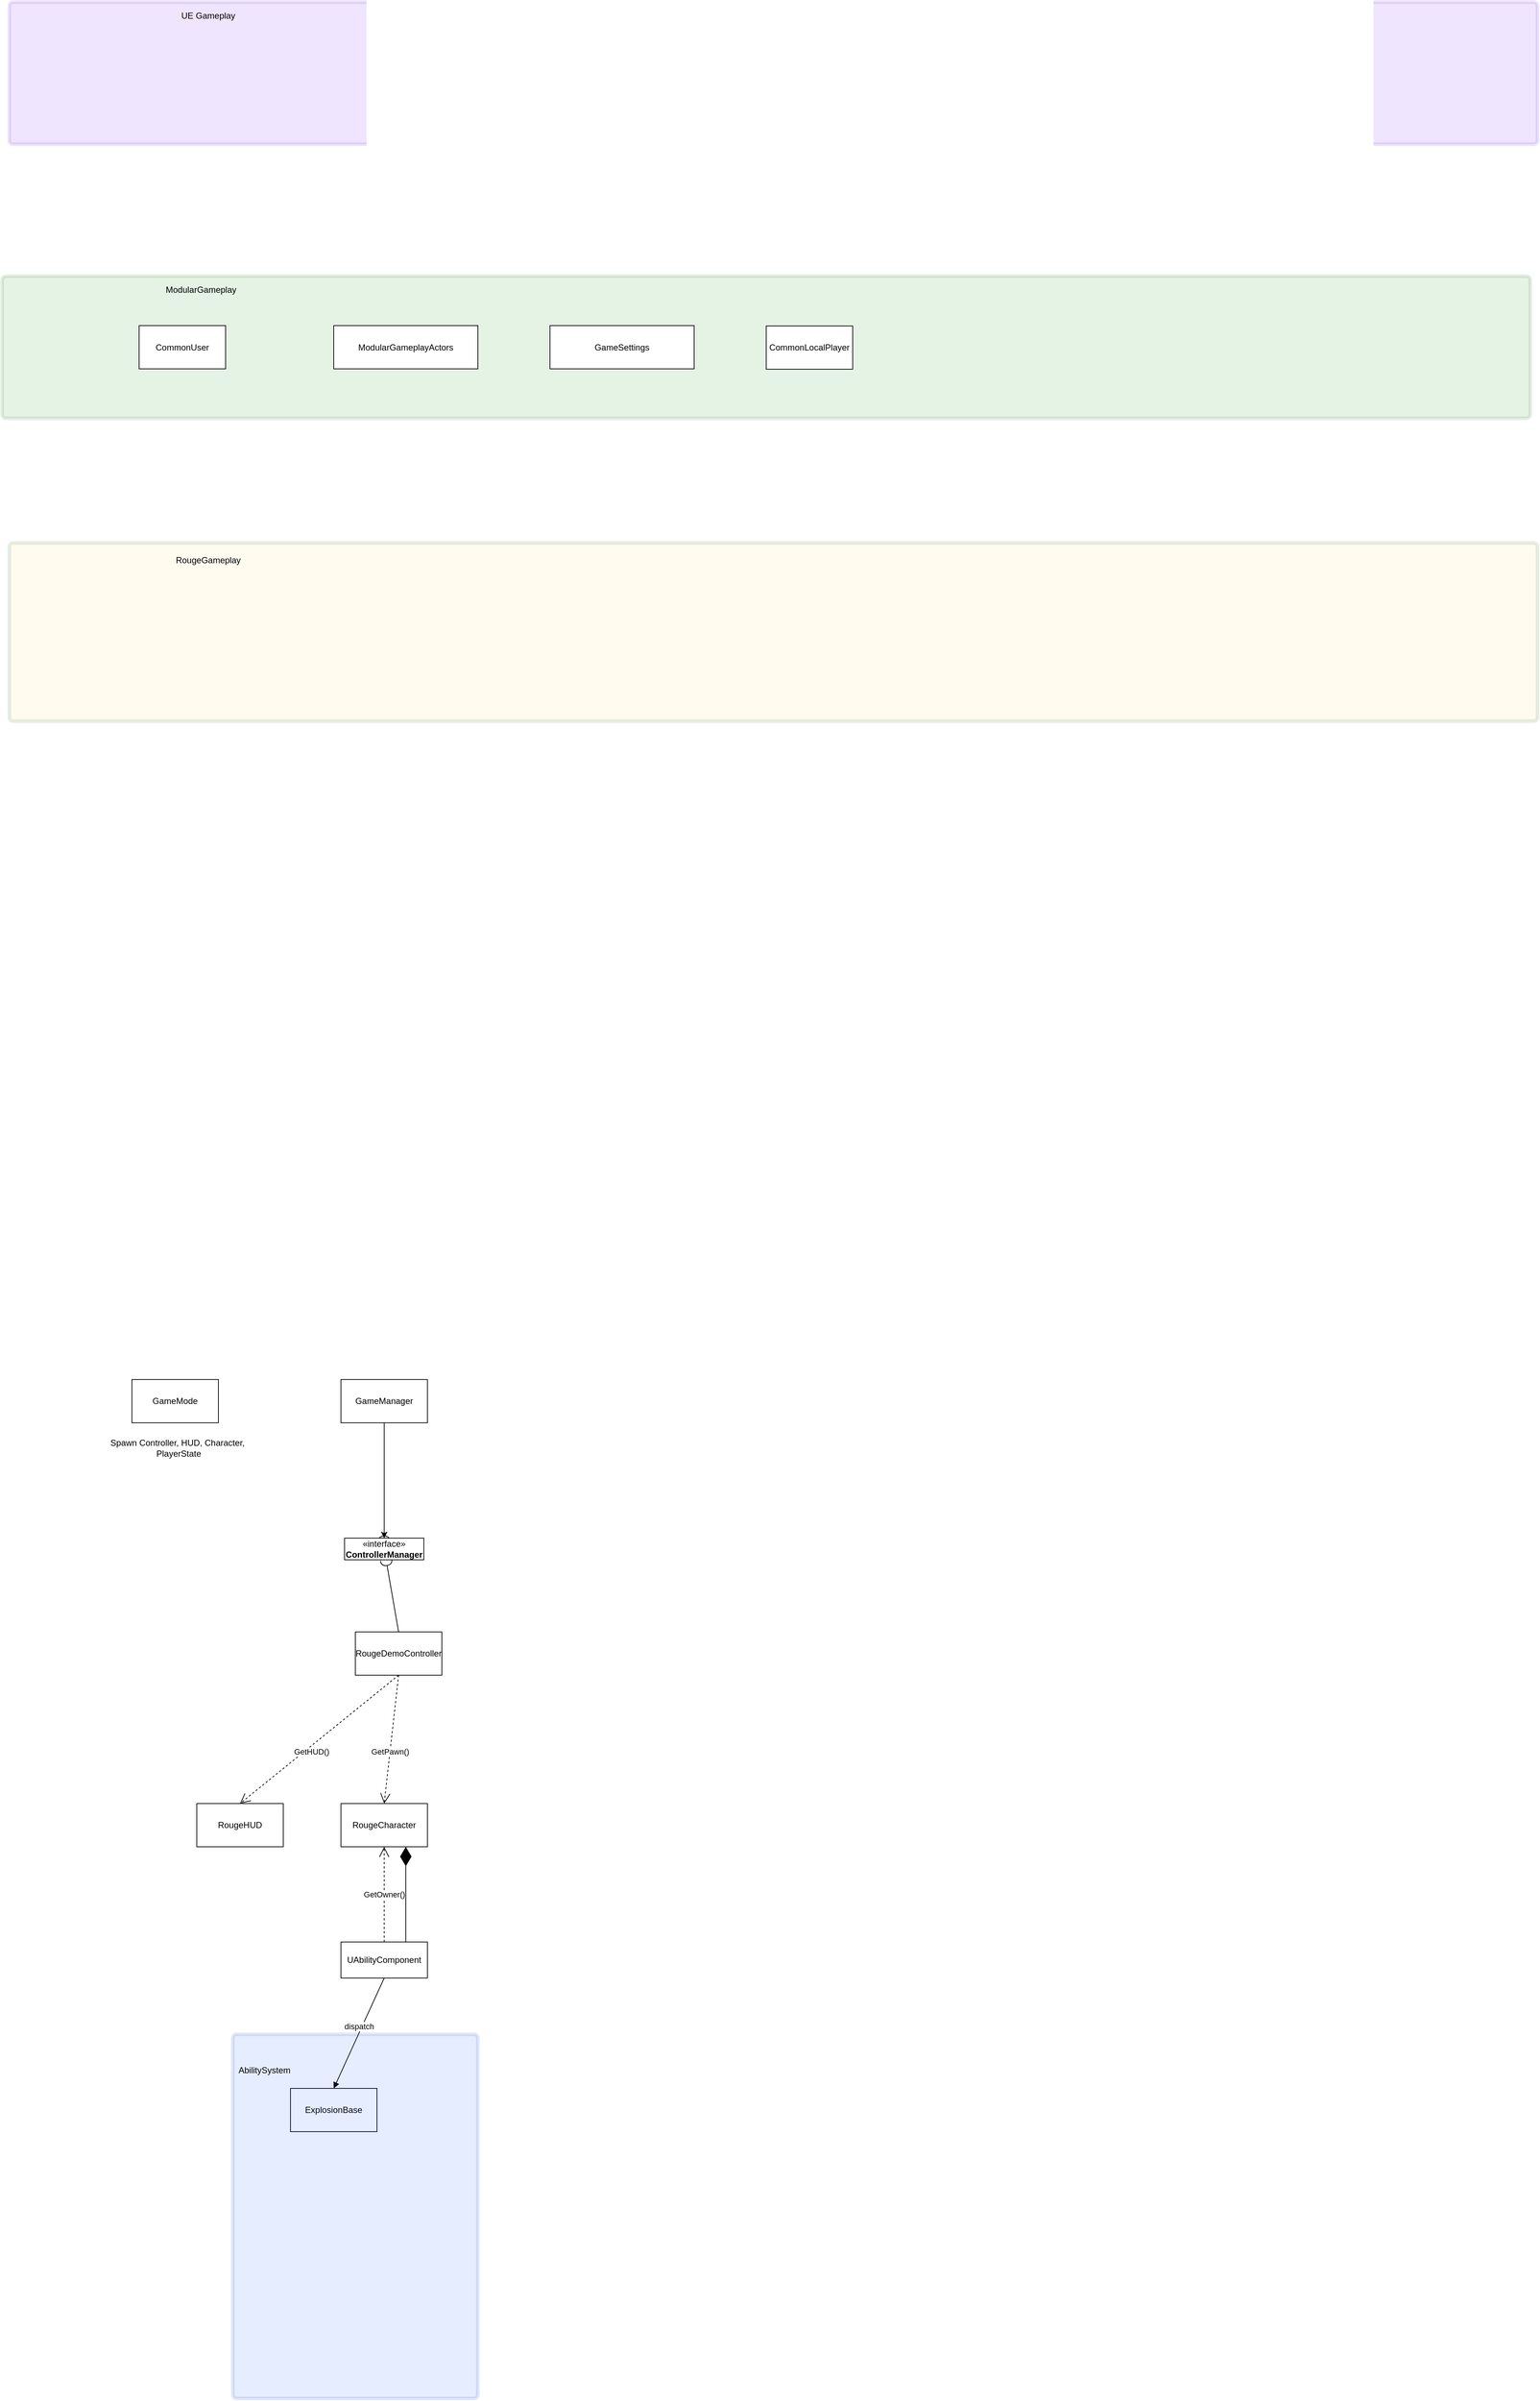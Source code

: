 <mxfile version="22.0.3" type="device">
  <diagram name="第 1 页" id="dIuAfWlApEi_BO4EPane">
    <mxGraphModel dx="2516" dy="-523" grid="1" gridSize="10" guides="1" tooltips="1" connect="1" arrows="1" fold="1" page="1" pageScale="1" pageWidth="827" pageHeight="1169" math="0" shadow="0">
      <root>
        <mxCell id="0" />
        <mxCell id="1" parent="0" />
        <mxCell id="sPXKrqj_pCrfRH8Cvspx-6" value="" style="rounded=1;absoluteArcSize=1;html=1;arcSize=10;strokeWidth=5;strokeColor=#005700;fillColor=#008a00;fontColor=#ffffff;opacity=10;movable=1;resizable=1;rotatable=1;deletable=1;editable=1;locked=0;connectable=1;" vertex="1" parent="1">
          <mxGeometry x="-820" y="2730" width="2120" height="197" as="geometry" />
        </mxCell>
        <mxCell id="sPXKrqj_pCrfRH8Cvspx-7" value="ModularGameplay" style="html=1;shape=mxgraph.er.anchor;whiteSpace=wrap;fillColor=#6A00FF;" vertex="1" parent="sPXKrqj_pCrfRH8Cvspx-6">
          <mxGeometry x="58.082" width="435.616" height="38.91" as="geometry" />
        </mxCell>
        <mxCell id="sPXKrqj_pCrfRH8Cvspx-32" value="CommonUser" style="rounded=0;whiteSpace=wrap;html=1;" vertex="1" parent="sPXKrqj_pCrfRH8Cvspx-6">
          <mxGeometry x="190" y="68.5" width="120" height="60" as="geometry" />
        </mxCell>
        <mxCell id="sPXKrqj_pCrfRH8Cvspx-33" value="ModularGameplayActors" style="rounded=0;whiteSpace=wrap;html=1;" vertex="1" parent="sPXKrqj_pCrfRH8Cvspx-6">
          <mxGeometry x="460" y="68.5" width="200" height="60" as="geometry" />
        </mxCell>
        <mxCell id="sPXKrqj_pCrfRH8Cvspx-34" value="GameSettings" style="rounded=0;whiteSpace=wrap;html=1;" vertex="1" parent="sPXKrqj_pCrfRH8Cvspx-6">
          <mxGeometry x="760" y="68.5" width="200" height="60" as="geometry" />
        </mxCell>
        <mxCell id="sPXKrqj_pCrfRH8Cvspx-40" value="CommonLocalPlayer" style="rounded=0;whiteSpace=wrap;html=1;" vertex="1" parent="sPXKrqj_pCrfRH8Cvspx-6">
          <mxGeometry x="1060" y="69" width="120" height="60" as="geometry" />
        </mxCell>
        <mxCell id="sPXKrqj_pCrfRH8Cvspx-1" value="" style="rounded=1;absoluteArcSize=1;html=1;arcSize=10;strokeWidth=5;strokeColor=#005700;fillColor=#FFD966;fontColor=#ffffff;opacity=10;" vertex="1" parent="1">
          <mxGeometry x="-810" y="3100" width="2120" height="247" as="geometry" />
        </mxCell>
        <mxCell id="sPXKrqj_pCrfRH8Cvspx-2" value="RougeGameplay" style="html=1;shape=mxgraph.er.anchor;whiteSpace=wrap;fillColor=#6A00FF;" vertex="1" parent="sPXKrqj_pCrfRH8Cvspx-1">
          <mxGeometry x="58.082" width="435.616" height="48.786" as="geometry" />
        </mxCell>
        <mxCell id="sPXKrqj_pCrfRH8Cvspx-4" value="" style="rounded=1;absoluteArcSize=1;html=1;arcSize=10;strokeWidth=5;strokeColor=#3700CC;fillColor=#6A00FF;fontColor=#ffffff;opacity=10;" vertex="1" parent="1">
          <mxGeometry x="-810" y="2350" width="2120" height="197" as="geometry" />
        </mxCell>
        <mxCell id="sPXKrqj_pCrfRH8Cvspx-5" value="UE Gameplay" style="html=1;shape=mxgraph.er.anchor;whiteSpace=wrap;fillColor=#6A00FF;" vertex="1" parent="sPXKrqj_pCrfRH8Cvspx-4">
          <mxGeometry x="58.082" width="435.616" height="38.91" as="geometry" />
        </mxCell>
        <mxCell id="sPXKrqj_pCrfRH8Cvspx-9" value="GameMode" style="rounded=0;whiteSpace=wrap;html=1;" vertex="1" parent="1">
          <mxGeometry x="-640" y="4260" width="120" height="60" as="geometry" />
        </mxCell>
        <mxCell id="sPXKrqj_pCrfRH8Cvspx-10" style="edgeStyle=orthogonalEdgeStyle;rounded=0;orthogonalLoop=1;jettySize=auto;html=1;entryX=0.5;entryY=0;entryDx=0;entryDy=0;entryPerimeter=0;" edge="1" parent="1" source="sPXKrqj_pCrfRH8Cvspx-11" target="sPXKrqj_pCrfRH8Cvspx-22">
          <mxGeometry relative="1" as="geometry" />
        </mxCell>
        <mxCell id="sPXKrqj_pCrfRH8Cvspx-11" value="GameManager" style="rounded=0;whiteSpace=wrap;html=1;" vertex="1" parent="1">
          <mxGeometry x="-350" y="4260" width="120" height="60" as="geometry" />
        </mxCell>
        <mxCell id="sPXKrqj_pCrfRH8Cvspx-12" value="RougeCharacter" style="rounded=0;whiteSpace=wrap;html=1;" vertex="1" parent="1">
          <mxGeometry x="-350" y="4848" width="120" height="60" as="geometry" />
        </mxCell>
        <mxCell id="sPXKrqj_pCrfRH8Cvspx-13" value="Spawn Controller, HUD, Character,&amp;nbsp; PlayerState" style="text;html=1;strokeColor=none;fillColor=none;align=center;verticalAlign=middle;whiteSpace=wrap;rounded=0;" vertex="1" parent="1">
          <mxGeometry x="-690" y="4340" width="230" height="30" as="geometry" />
        </mxCell>
        <mxCell id="sPXKrqj_pCrfRH8Cvspx-14" value="" style="rounded=0;orthogonalLoop=1;jettySize=auto;html=1;endArrow=halfCircle;endFill=0;endSize=6;strokeWidth=1;sketch=0;fontSize=12;curved=1;exitX=0.5;exitY=0;exitDx=0;exitDy=0;" edge="1" parent="1" target="sPXKrqj_pCrfRH8Cvspx-15">
          <mxGeometry relative="1" as="geometry">
            <mxPoint x="-290" y="4400" as="sourcePoint" />
          </mxGeometry>
        </mxCell>
        <mxCell id="sPXKrqj_pCrfRH8Cvspx-15" value="" style="ellipse;whiteSpace=wrap;html=1;align=center;aspect=fixed;fillColor=none;strokeColor=none;resizable=0;perimeter=centerPerimeter;rotatable=0;allowArrows=0;points=[];outlineConnect=1;" vertex="1" parent="1">
          <mxGeometry x="-295" y="4480" width="10" height="10" as="geometry" />
        </mxCell>
        <mxCell id="sPXKrqj_pCrfRH8Cvspx-16" value="" style="rounded=0;orthogonalLoop=1;jettySize=auto;html=1;endArrow=halfCircle;endFill=0;endSize=6;strokeWidth=1;sketch=0;fontSize=12;curved=1;exitX=0.5;exitY=0;exitDx=0;exitDy=0;" edge="1" parent="1" source="sPXKrqj_pCrfRH8Cvspx-8" target="sPXKrqj_pCrfRH8Cvspx-22">
          <mxGeometry relative="1" as="geometry">
            <mxPoint x="-290" y="4685" as="sourcePoint" />
            <mxPoint x="-290" y="4565" as="targetPoint" />
          </mxGeometry>
        </mxCell>
        <mxCell id="sPXKrqj_pCrfRH8Cvspx-17" value="RougeHUD" style="rounded=0;whiteSpace=wrap;html=1;" vertex="1" parent="1">
          <mxGeometry x="-550" y="4848" width="120" height="60" as="geometry" />
        </mxCell>
        <mxCell id="sPXKrqj_pCrfRH8Cvspx-18" value="GetHUD()" style="endArrow=open;endSize=12;dashed=1;html=1;rounded=0;exitX=0.5;exitY=1;exitDx=0;exitDy=0;entryX=0.5;entryY=0;entryDx=0;entryDy=0;" edge="1" parent="1" source="sPXKrqj_pCrfRH8Cvspx-8" target="sPXKrqj_pCrfRH8Cvspx-17">
          <mxGeometry x="0.137" y="6" width="160" relative="1" as="geometry">
            <mxPoint x="-430" y="4830" as="sourcePoint" />
            <mxPoint x="-270" y="4830" as="targetPoint" />
            <mxPoint as="offset" />
          </mxGeometry>
        </mxCell>
        <mxCell id="sPXKrqj_pCrfRH8Cvspx-19" value="GetPawn()" style="endArrow=open;endSize=12;dashed=1;html=1;rounded=0;exitX=0.5;exitY=1;exitDx=0;exitDy=0;entryX=0.5;entryY=0;entryDx=0;entryDy=0;" edge="1" parent="1" source="sPXKrqj_pCrfRH8Cvspx-8" target="sPXKrqj_pCrfRH8Cvspx-12">
          <mxGeometry x="0.191" width="160" relative="1" as="geometry">
            <mxPoint x="-280" y="4755" as="sourcePoint" />
            <mxPoint x="-480" y="4858" as="targetPoint" />
            <mxPoint as="offset" />
          </mxGeometry>
        </mxCell>
        <mxCell id="sPXKrqj_pCrfRH8Cvspx-20" value="GetOwner()" style="endArrow=open;endSize=12;dashed=1;html=1;rounded=0;exitX=0.5;exitY=0;exitDx=0;exitDy=0;entryX=0.5;entryY=1;entryDx=0;entryDy=0;" edge="1" parent="1" source="sPXKrqj_pCrfRH8Cvspx-3" target="sPXKrqj_pCrfRH8Cvspx-12">
          <mxGeometry width="160" relative="1" as="geometry">
            <mxPoint x="-75" y="4958.5" as="sourcePoint" />
            <mxPoint x="-75" y="5061.5" as="targetPoint" />
          </mxGeometry>
        </mxCell>
        <mxCell id="sPXKrqj_pCrfRH8Cvspx-21" value="" style="endArrow=diamondThin;endFill=1;endSize=24;html=1;rounded=0;exitX=0.75;exitY=0;exitDx=0;exitDy=0;entryX=0.75;entryY=1;entryDx=0;entryDy=0;" edge="1" parent="1" source="sPXKrqj_pCrfRH8Cvspx-3" target="sPXKrqj_pCrfRH8Cvspx-12">
          <mxGeometry width="160" relative="1" as="geometry">
            <mxPoint x="-170" y="4990" as="sourcePoint" />
            <mxPoint x="-10" y="4990" as="targetPoint" />
          </mxGeometry>
        </mxCell>
        <mxCell id="sPXKrqj_pCrfRH8Cvspx-22" value="«interface»&lt;br&gt;&lt;b&gt;ControllerManager&lt;/b&gt;" style="html=1;whiteSpace=wrap;" vertex="1" parent="1">
          <mxGeometry x="-345" y="4480" width="110" height="30" as="geometry" />
        </mxCell>
        <mxCell id="sPXKrqj_pCrfRH8Cvspx-23" value="ExplosionBase" style="rounded=0;whiteSpace=wrap;html=1;" vertex="1" parent="1">
          <mxGeometry x="-420" y="5243" width="120" height="60" as="geometry" />
        </mxCell>
        <mxCell id="sPXKrqj_pCrfRH8Cvspx-24" value="dispatch" style="html=1;verticalAlign=bottom;endArrow=block;curved=0;rounded=0;exitX=0.5;exitY=1;exitDx=0;exitDy=0;entryX=0.5;entryY=0;entryDx=0;entryDy=0;" edge="1" parent="1" source="sPXKrqj_pCrfRH8Cvspx-3" target="sPXKrqj_pCrfRH8Cvspx-23">
          <mxGeometry width="80" relative="1" as="geometry">
            <mxPoint x="-230" y="5143" as="sourcePoint" />
            <mxPoint x="-150" y="5143" as="targetPoint" />
          </mxGeometry>
        </mxCell>
        <mxCell id="sPXKrqj_pCrfRH8Cvspx-25" value="" style="rounded=1;absoluteArcSize=1;html=1;arcSize=10;strokeWidth=5;strokeColor=#001DBC;fillColor=#0050ef;fontColor=#ffffff;opacity=10;" vertex="1" parent="1">
          <mxGeometry x="-500" y="5168" width="340" height="505" as="geometry" />
        </mxCell>
        <mxCell id="sPXKrqj_pCrfRH8Cvspx-26" value="AbilitySystem" style="html=1;shape=mxgraph.er.anchor;whiteSpace=wrap;fillColor=#6A00FF;" vertex="1" parent="sPXKrqj_pCrfRH8Cvspx-25">
          <mxGeometry x="9.315" width="69.863" height="99.744" as="geometry" />
        </mxCell>
        <mxCell id="sPXKrqj_pCrfRH8Cvspx-8" value="RougeDemoController" style="rounded=0;whiteSpace=wrap;html=1;" vertex="1" parent="1">
          <mxGeometry x="-330" y="4610" width="120" height="60" as="geometry" />
        </mxCell>
        <mxCell id="sPXKrqj_pCrfRH8Cvspx-3" value="UAbilityComponent" style="html=1;whiteSpace=wrap;" vertex="1" parent="1">
          <mxGeometry x="-350" y="5040" width="120" height="50" as="geometry" />
        </mxCell>
      </root>
    </mxGraphModel>
  </diagram>
</mxfile>
